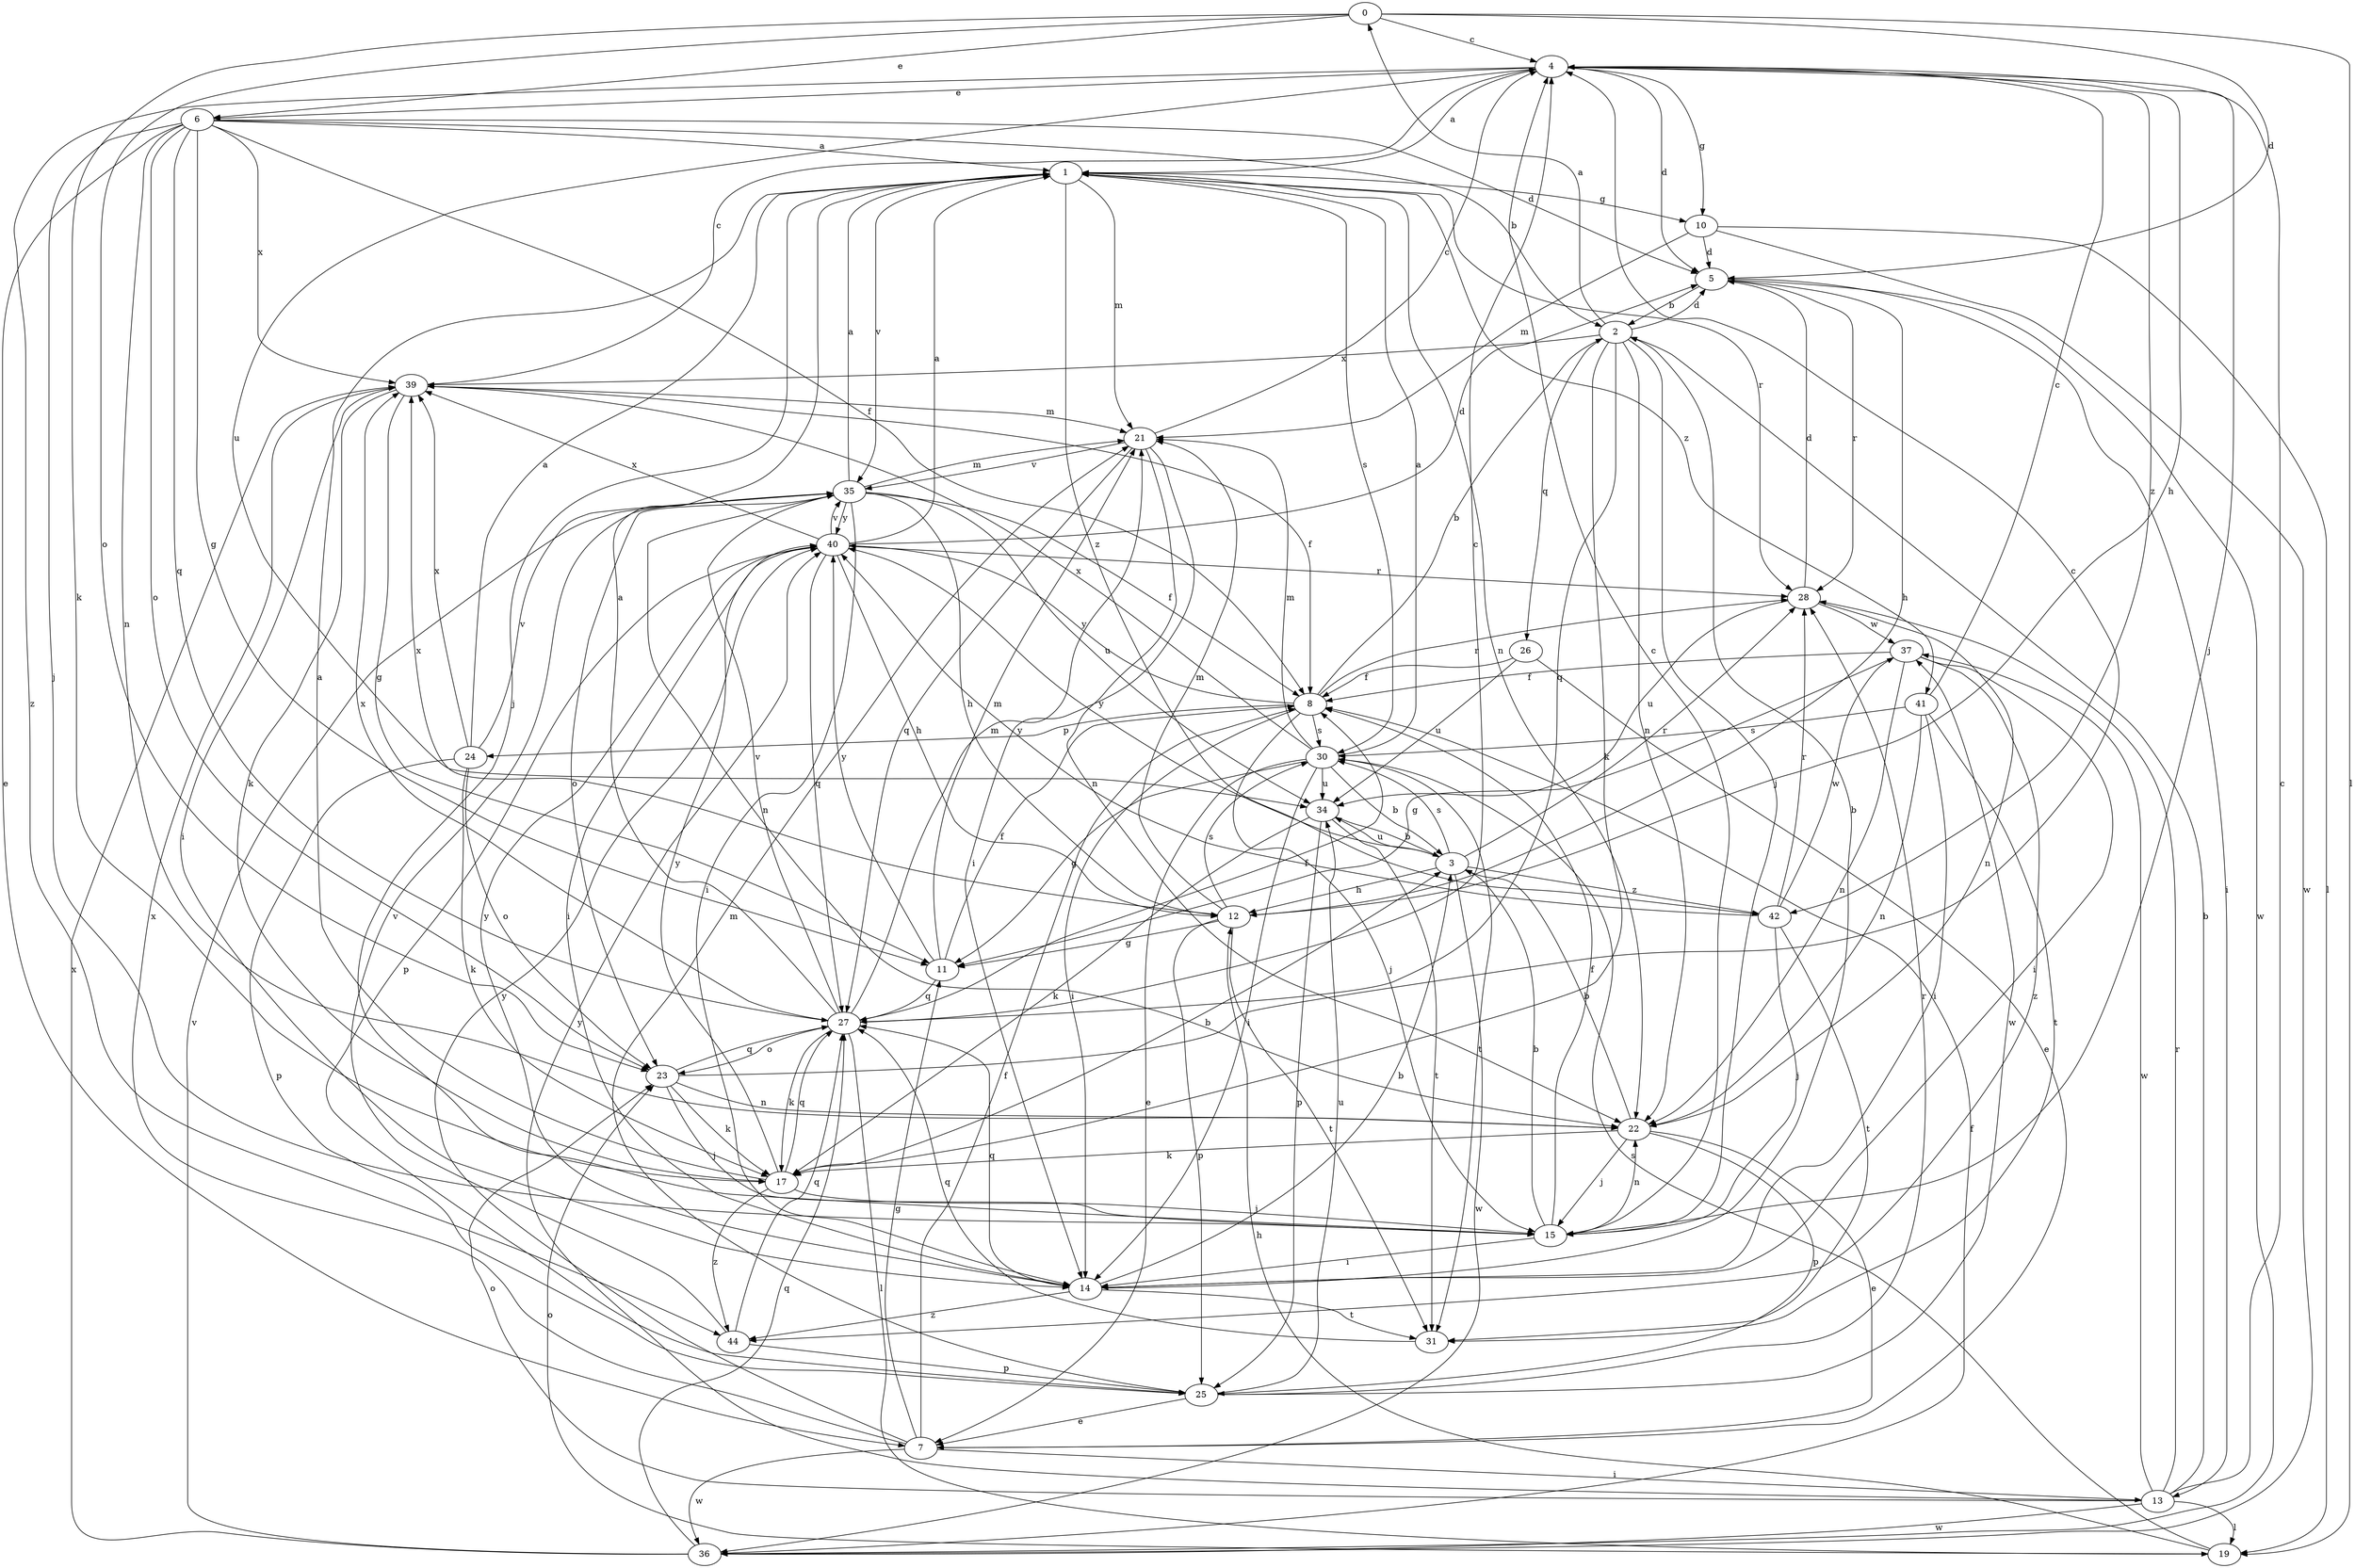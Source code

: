 strict digraph  {
0;
1;
2;
3;
4;
5;
6;
7;
8;
10;
11;
12;
13;
14;
15;
17;
19;
21;
22;
23;
24;
25;
26;
27;
28;
30;
31;
34;
35;
36;
37;
39;
40;
41;
42;
44;
0 -> 4  [label=c];
0 -> 5  [label=d];
0 -> 6  [label=e];
0 -> 17  [label=k];
0 -> 19  [label=l];
0 -> 23  [label=o];
1 -> 10  [label=g];
1 -> 15  [label=j];
1 -> 21  [label=m];
1 -> 22  [label=n];
1 -> 28  [label=r];
1 -> 30  [label=s];
1 -> 35  [label=v];
1 -> 41  [label=z];
1 -> 42  [label=z];
2 -> 0  [label=a];
2 -> 5  [label=d];
2 -> 15  [label=j];
2 -> 17  [label=k];
2 -> 22  [label=n];
2 -> 26  [label=q];
2 -> 27  [label=q];
2 -> 39  [label=x];
3 -> 12  [label=h];
3 -> 28  [label=r];
3 -> 30  [label=s];
3 -> 34  [label=u];
3 -> 36  [label=w];
3 -> 40  [label=y];
3 -> 42  [label=z];
4 -> 1  [label=a];
4 -> 5  [label=d];
4 -> 6  [label=e];
4 -> 10  [label=g];
4 -> 12  [label=h];
4 -> 15  [label=j];
4 -> 34  [label=u];
4 -> 42  [label=z];
4 -> 44  [label=z];
5 -> 2  [label=b];
5 -> 12  [label=h];
5 -> 13  [label=i];
5 -> 28  [label=r];
5 -> 36  [label=w];
6 -> 1  [label=a];
6 -> 2  [label=b];
6 -> 5  [label=d];
6 -> 7  [label=e];
6 -> 8  [label=f];
6 -> 11  [label=g];
6 -> 15  [label=j];
6 -> 22  [label=n];
6 -> 23  [label=o];
6 -> 27  [label=q];
6 -> 39  [label=x];
7 -> 8  [label=f];
7 -> 11  [label=g];
7 -> 13  [label=i];
7 -> 36  [label=w];
7 -> 39  [label=x];
7 -> 40  [label=y];
8 -> 2  [label=b];
8 -> 14  [label=i];
8 -> 15  [label=j];
8 -> 24  [label=p];
8 -> 28  [label=r];
8 -> 30  [label=s];
8 -> 40  [label=y];
10 -> 5  [label=d];
10 -> 19  [label=l];
10 -> 21  [label=m];
10 -> 36  [label=w];
11 -> 8  [label=f];
11 -> 21  [label=m];
11 -> 27  [label=q];
11 -> 40  [label=y];
12 -> 11  [label=g];
12 -> 21  [label=m];
12 -> 25  [label=p];
12 -> 30  [label=s];
12 -> 31  [label=t];
12 -> 39  [label=x];
13 -> 2  [label=b];
13 -> 4  [label=c];
13 -> 19  [label=l];
13 -> 23  [label=o];
13 -> 28  [label=r];
13 -> 36  [label=w];
13 -> 37  [label=w];
13 -> 40  [label=y];
14 -> 2  [label=b];
14 -> 3  [label=b];
14 -> 27  [label=q];
14 -> 31  [label=t];
14 -> 40  [label=y];
14 -> 44  [label=z];
15 -> 3  [label=b];
15 -> 4  [label=c];
15 -> 8  [label=f];
15 -> 14  [label=i];
15 -> 22  [label=n];
17 -> 1  [label=a];
17 -> 3  [label=b];
17 -> 15  [label=j];
17 -> 27  [label=q];
17 -> 40  [label=y];
17 -> 44  [label=z];
19 -> 12  [label=h];
19 -> 23  [label=o];
19 -> 30  [label=s];
21 -> 4  [label=c];
21 -> 14  [label=i];
21 -> 22  [label=n];
21 -> 27  [label=q];
21 -> 35  [label=v];
22 -> 3  [label=b];
22 -> 7  [label=e];
22 -> 15  [label=j];
22 -> 17  [label=k];
22 -> 25  [label=p];
23 -> 4  [label=c];
23 -> 15  [label=j];
23 -> 17  [label=k];
23 -> 22  [label=n];
23 -> 27  [label=q];
24 -> 1  [label=a];
24 -> 17  [label=k];
24 -> 23  [label=o];
24 -> 25  [label=p];
24 -> 35  [label=v];
24 -> 39  [label=x];
25 -> 7  [label=e];
25 -> 21  [label=m];
25 -> 28  [label=r];
25 -> 34  [label=u];
25 -> 37  [label=w];
26 -> 7  [label=e];
26 -> 8  [label=f];
26 -> 34  [label=u];
27 -> 1  [label=a];
27 -> 4  [label=c];
27 -> 8  [label=f];
27 -> 17  [label=k];
27 -> 19  [label=l];
27 -> 21  [label=m];
27 -> 23  [label=o];
27 -> 35  [label=v];
27 -> 39  [label=x];
28 -> 5  [label=d];
28 -> 22  [label=n];
28 -> 34  [label=u];
28 -> 37  [label=w];
30 -> 1  [label=a];
30 -> 3  [label=b];
30 -> 7  [label=e];
30 -> 11  [label=g];
30 -> 14  [label=i];
30 -> 21  [label=m];
30 -> 31  [label=t];
30 -> 34  [label=u];
30 -> 39  [label=x];
31 -> 27  [label=q];
34 -> 3  [label=b];
34 -> 17  [label=k];
34 -> 25  [label=p];
34 -> 31  [label=t];
35 -> 1  [label=a];
35 -> 8  [label=f];
35 -> 12  [label=h];
35 -> 14  [label=i];
35 -> 21  [label=m];
35 -> 22  [label=n];
35 -> 23  [label=o];
35 -> 34  [label=u];
35 -> 40  [label=y];
36 -> 8  [label=f];
36 -> 27  [label=q];
36 -> 35  [label=v];
36 -> 39  [label=x];
37 -> 8  [label=f];
37 -> 11  [label=g];
37 -> 14  [label=i];
37 -> 22  [label=n];
37 -> 44  [label=z];
39 -> 4  [label=c];
39 -> 8  [label=f];
39 -> 11  [label=g];
39 -> 14  [label=i];
39 -> 17  [label=k];
39 -> 21  [label=m];
40 -> 1  [label=a];
40 -> 5  [label=d];
40 -> 12  [label=h];
40 -> 14  [label=i];
40 -> 25  [label=p];
40 -> 27  [label=q];
40 -> 28  [label=r];
40 -> 35  [label=v];
40 -> 39  [label=x];
41 -> 4  [label=c];
41 -> 14  [label=i];
41 -> 22  [label=n];
41 -> 30  [label=s];
41 -> 31  [label=t];
42 -> 15  [label=j];
42 -> 28  [label=r];
42 -> 31  [label=t];
42 -> 37  [label=w];
42 -> 40  [label=y];
44 -> 25  [label=p];
44 -> 27  [label=q];
44 -> 35  [label=v];
}
